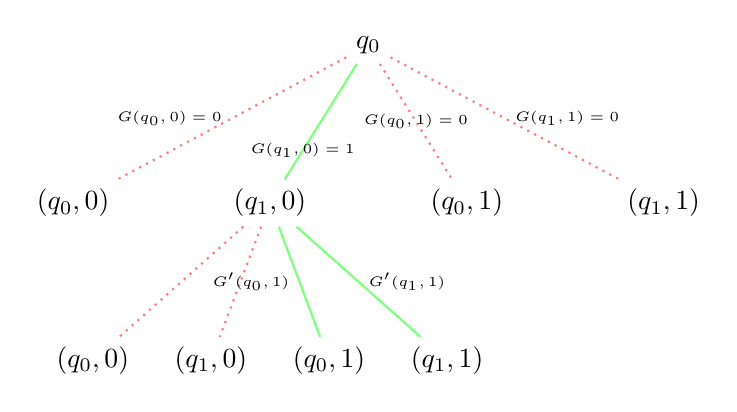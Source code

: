 \begin{tikzpicture}[
    level distance = 2cm,
    level 1/.style = {
      sibling distance = 2.5cm
    },
    level 2/.style = {
      sibling distance = 1.5cm
    },
    posedge/.style = {
      thick, green!50
    },
    negedge/.style = {
      thick, red!50, dotted
    }
  ]
  \node (root) {$q_{0}$} {
    child { node (ll) {$(q_{0}, 0)$}; }
    child { node (lr) {$(q_{1}, 0)$} {
      child { node (2ll) {$(q_{0}, 0)$}; }
      child { node (2lr) {$(q_{1}, 0)$}; }
      child { node (2rl) {$(q_{0}, 1)$}; }
      child { node (2rr) {$(q_{1}, 1)$}; }
    };}
    child { node (rl) {$(q_{0}, 1)$}; }
    child { node (rr) {$(q_{1}, 1)$}; }
  };

  \draw [negedge] (root) to node[left] {\textcolor{black}{\tiny$G(q_{0}, 0) = 0$}} (ll);
  \draw [negedge] (root) to node {\textcolor{black}{\tiny$G(q_{0}, 1) = 0$}} (rl);
  \draw [negedge] (root) to node[right] {\textcolor{black}{\tiny$G(q_{1}, 1) = 0$}} (rr);
  \draw [posedge] (root) to node[near end] {\textcolor{black}{\tiny$G(q_{1}, 0) = 1$}} (lr);

  \draw [negedge] (lr) to (2ll);
  \draw [negedge] (lr) to (2lr);
  \draw [posedge] (lr) to node[left]  {\textcolor{black}{\tiny$G'(q_{0}, 1)$}} (2rl);
  \draw [posedge] (lr) to node[right] {\textcolor{black}{\tiny$G'(q_{1}, 1)$}} (2rr);

  \node (dummy) at (lr.south east-|2rr.east) {};
\end{tikzpicture}
